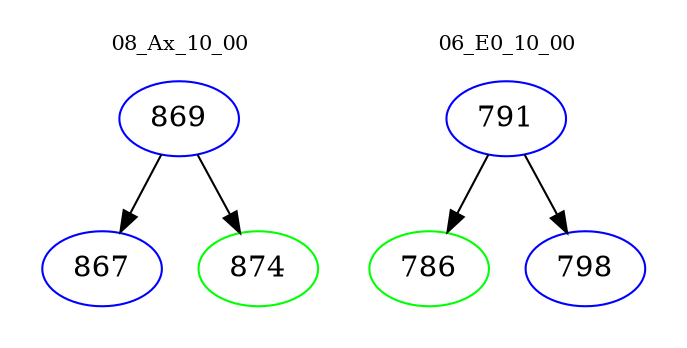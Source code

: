 digraph{
subgraph cluster_0 {
color = white
label = "08_Ax_10_00";
fontsize=10;
T0_869 [label="869", color="blue"]
T0_869 -> T0_867 [color="black"]
T0_867 [label="867", color="blue"]
T0_869 -> T0_874 [color="black"]
T0_874 [label="874", color="green"]
}
subgraph cluster_1 {
color = white
label = "06_E0_10_00";
fontsize=10;
T1_791 [label="791", color="blue"]
T1_791 -> T1_786 [color="black"]
T1_786 [label="786", color="green"]
T1_791 -> T1_798 [color="black"]
T1_798 [label="798", color="blue"]
}
}

